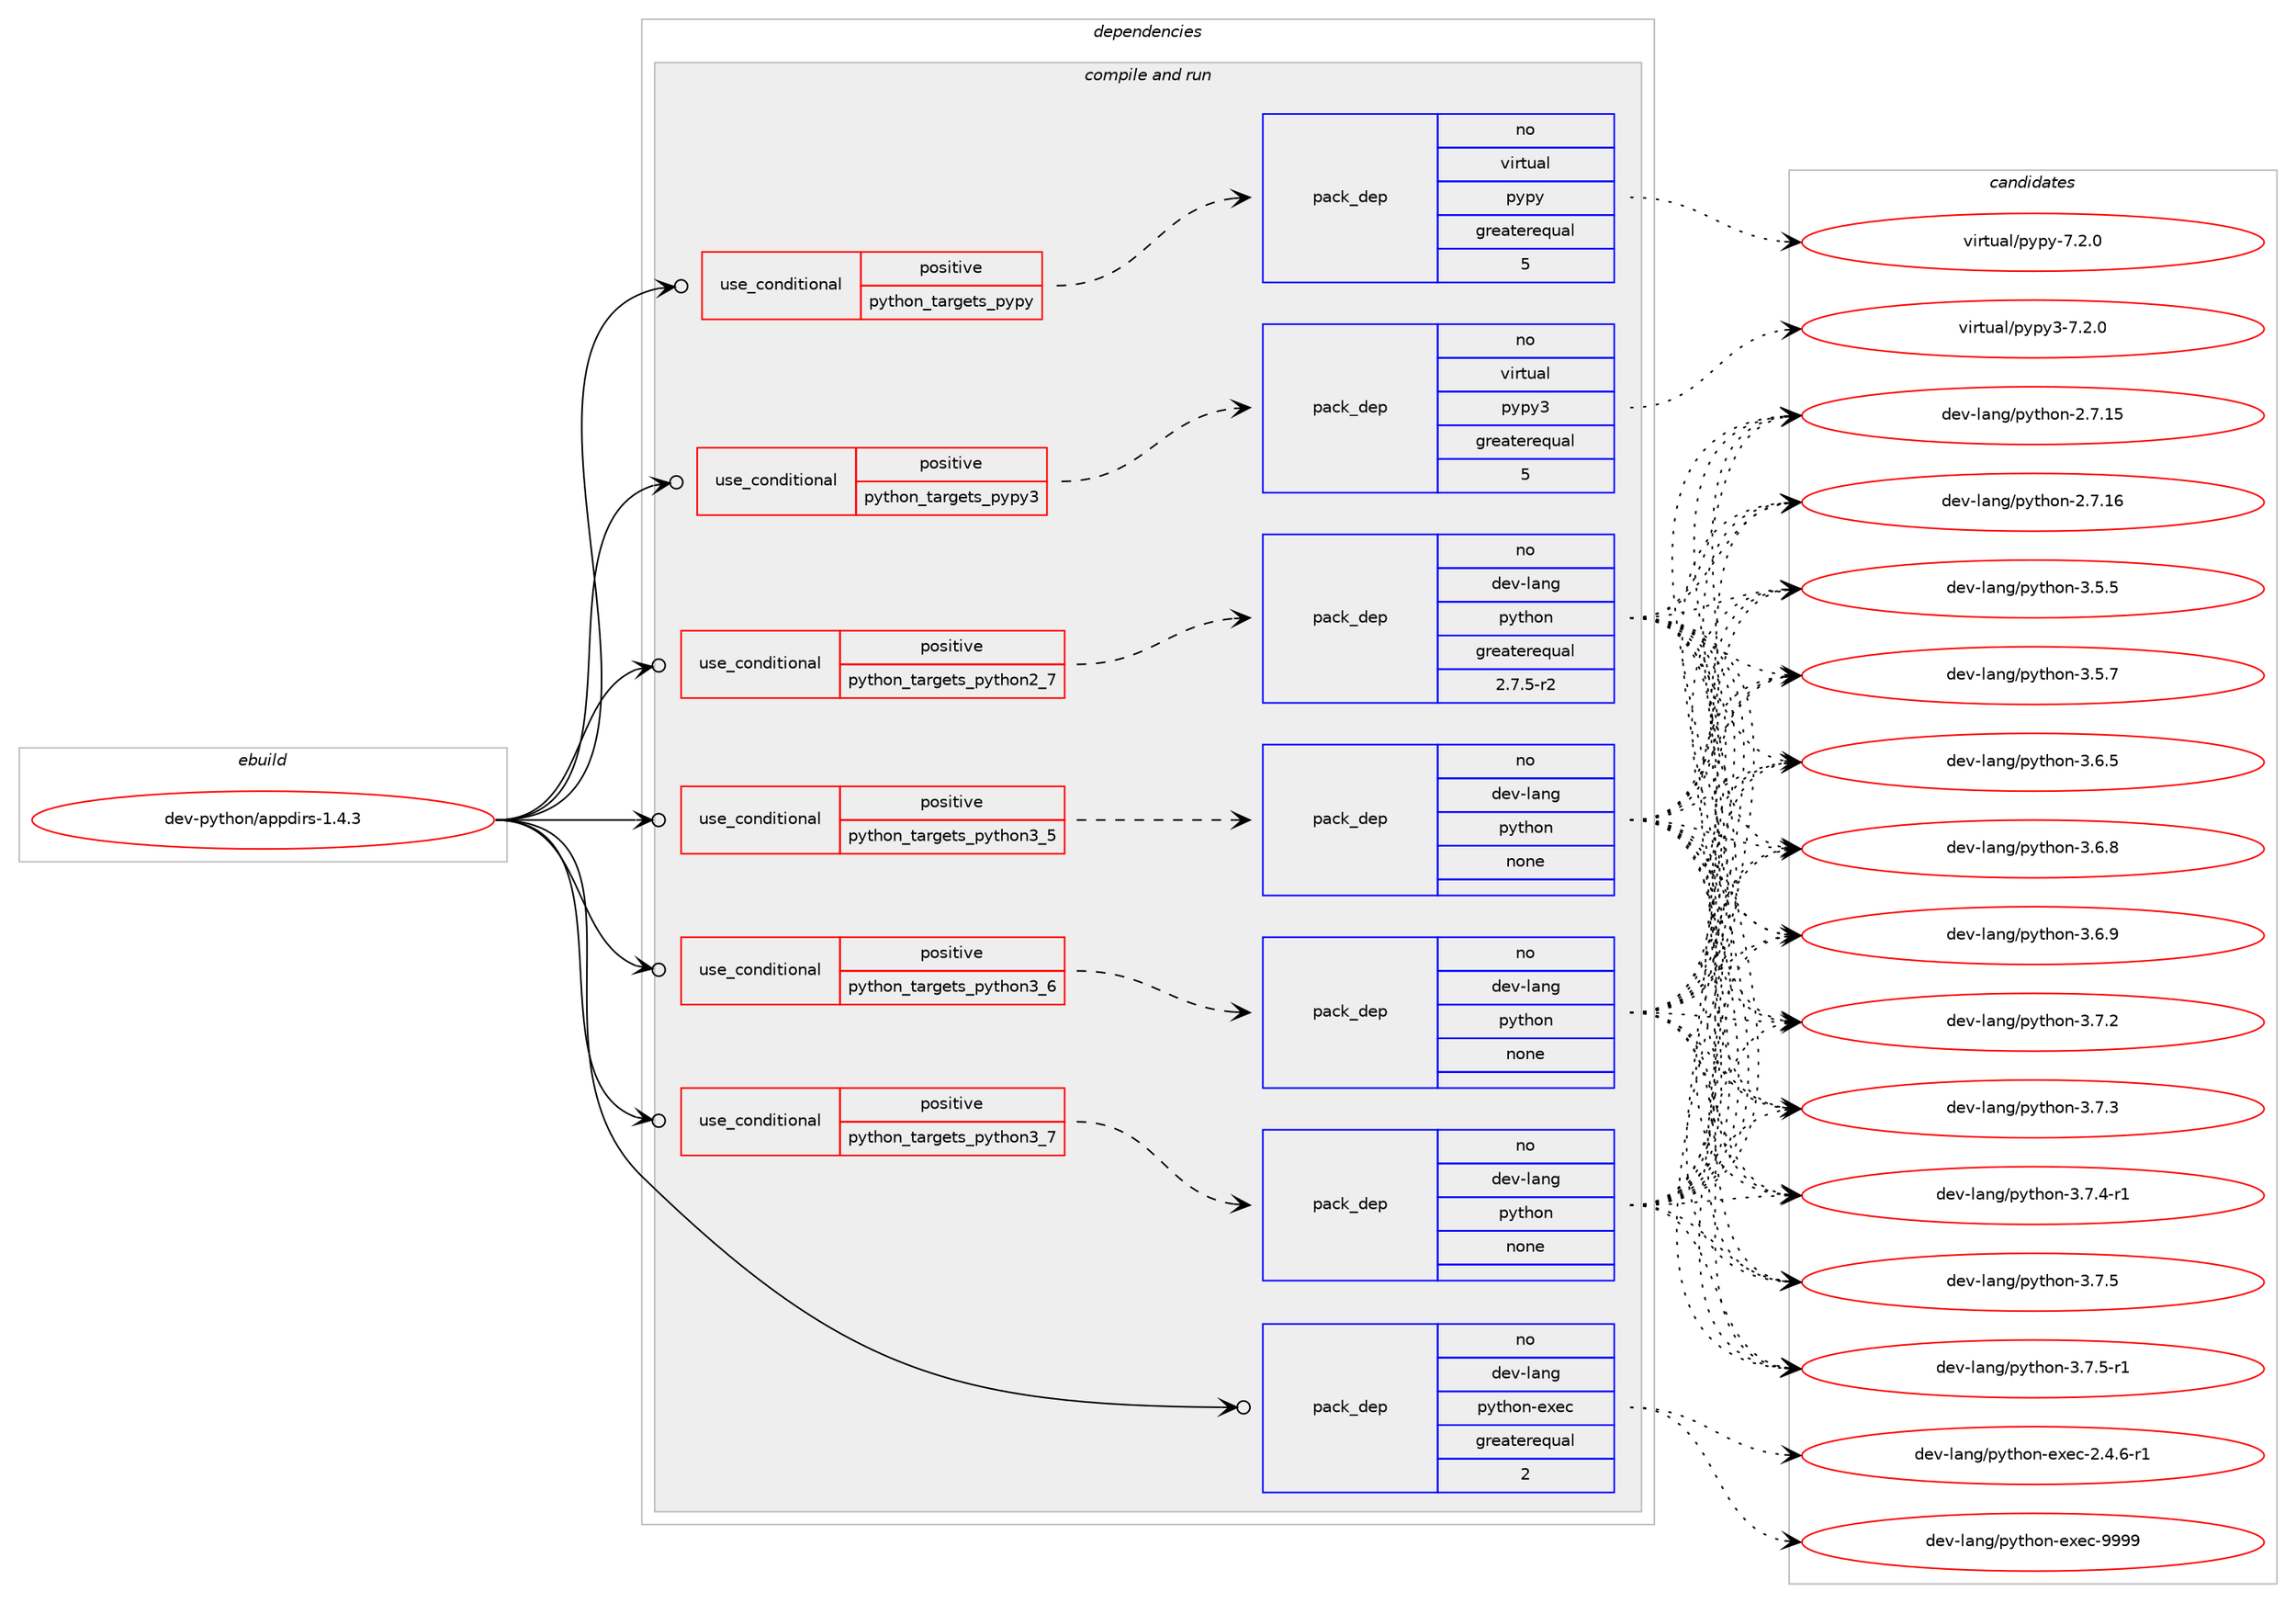 digraph prolog {

# *************
# Graph options
# *************

newrank=true;
concentrate=true;
compound=true;
graph [rankdir=LR,fontname=Helvetica,fontsize=10,ranksep=1.5];#, ranksep=2.5, nodesep=0.2];
edge  [arrowhead=vee];
node  [fontname=Helvetica,fontsize=10];

# **********
# The ebuild
# **********

subgraph cluster_leftcol {
color=gray;
rank=same;
label=<<i>ebuild</i>>;
id [label="dev-python/appdirs-1.4.3", color=red, width=4, href="../dev-python/appdirs-1.4.3.svg"];
}

# ****************
# The dependencies
# ****************

subgraph cluster_midcol {
color=gray;
label=<<i>dependencies</i>>;
subgraph cluster_compile {
fillcolor="#eeeeee";
style=filled;
label=<<i>compile</i>>;
}
subgraph cluster_compileandrun {
fillcolor="#eeeeee";
style=filled;
label=<<i>compile and run</i>>;
subgraph cond136175 {
dependency594339 [label=<<TABLE BORDER="0" CELLBORDER="1" CELLSPACING="0" CELLPADDING="4"><TR><TD ROWSPAN="3" CELLPADDING="10">use_conditional</TD></TR><TR><TD>positive</TD></TR><TR><TD>python_targets_pypy</TD></TR></TABLE>>, shape=none, color=red];
subgraph pack446392 {
dependency594340 [label=<<TABLE BORDER="0" CELLBORDER="1" CELLSPACING="0" CELLPADDING="4" WIDTH="220"><TR><TD ROWSPAN="6" CELLPADDING="30">pack_dep</TD></TR><TR><TD WIDTH="110">no</TD></TR><TR><TD>virtual</TD></TR><TR><TD>pypy</TD></TR><TR><TD>greaterequal</TD></TR><TR><TD>5</TD></TR></TABLE>>, shape=none, color=blue];
}
dependency594339:e -> dependency594340:w [weight=20,style="dashed",arrowhead="vee"];
}
id:e -> dependency594339:w [weight=20,style="solid",arrowhead="odotvee"];
subgraph cond136176 {
dependency594341 [label=<<TABLE BORDER="0" CELLBORDER="1" CELLSPACING="0" CELLPADDING="4"><TR><TD ROWSPAN="3" CELLPADDING="10">use_conditional</TD></TR><TR><TD>positive</TD></TR><TR><TD>python_targets_pypy3</TD></TR></TABLE>>, shape=none, color=red];
subgraph pack446393 {
dependency594342 [label=<<TABLE BORDER="0" CELLBORDER="1" CELLSPACING="0" CELLPADDING="4" WIDTH="220"><TR><TD ROWSPAN="6" CELLPADDING="30">pack_dep</TD></TR><TR><TD WIDTH="110">no</TD></TR><TR><TD>virtual</TD></TR><TR><TD>pypy3</TD></TR><TR><TD>greaterequal</TD></TR><TR><TD>5</TD></TR></TABLE>>, shape=none, color=blue];
}
dependency594341:e -> dependency594342:w [weight=20,style="dashed",arrowhead="vee"];
}
id:e -> dependency594341:w [weight=20,style="solid",arrowhead="odotvee"];
subgraph cond136177 {
dependency594343 [label=<<TABLE BORDER="0" CELLBORDER="1" CELLSPACING="0" CELLPADDING="4"><TR><TD ROWSPAN="3" CELLPADDING="10">use_conditional</TD></TR><TR><TD>positive</TD></TR><TR><TD>python_targets_python2_7</TD></TR></TABLE>>, shape=none, color=red];
subgraph pack446394 {
dependency594344 [label=<<TABLE BORDER="0" CELLBORDER="1" CELLSPACING="0" CELLPADDING="4" WIDTH="220"><TR><TD ROWSPAN="6" CELLPADDING="30">pack_dep</TD></TR><TR><TD WIDTH="110">no</TD></TR><TR><TD>dev-lang</TD></TR><TR><TD>python</TD></TR><TR><TD>greaterequal</TD></TR><TR><TD>2.7.5-r2</TD></TR></TABLE>>, shape=none, color=blue];
}
dependency594343:e -> dependency594344:w [weight=20,style="dashed",arrowhead="vee"];
}
id:e -> dependency594343:w [weight=20,style="solid",arrowhead="odotvee"];
subgraph cond136178 {
dependency594345 [label=<<TABLE BORDER="0" CELLBORDER="1" CELLSPACING="0" CELLPADDING="4"><TR><TD ROWSPAN="3" CELLPADDING="10">use_conditional</TD></TR><TR><TD>positive</TD></TR><TR><TD>python_targets_python3_5</TD></TR></TABLE>>, shape=none, color=red];
subgraph pack446395 {
dependency594346 [label=<<TABLE BORDER="0" CELLBORDER="1" CELLSPACING="0" CELLPADDING="4" WIDTH="220"><TR><TD ROWSPAN="6" CELLPADDING="30">pack_dep</TD></TR><TR><TD WIDTH="110">no</TD></TR><TR><TD>dev-lang</TD></TR><TR><TD>python</TD></TR><TR><TD>none</TD></TR><TR><TD></TD></TR></TABLE>>, shape=none, color=blue];
}
dependency594345:e -> dependency594346:w [weight=20,style="dashed",arrowhead="vee"];
}
id:e -> dependency594345:w [weight=20,style="solid",arrowhead="odotvee"];
subgraph cond136179 {
dependency594347 [label=<<TABLE BORDER="0" CELLBORDER="1" CELLSPACING="0" CELLPADDING="4"><TR><TD ROWSPAN="3" CELLPADDING="10">use_conditional</TD></TR><TR><TD>positive</TD></TR><TR><TD>python_targets_python3_6</TD></TR></TABLE>>, shape=none, color=red];
subgraph pack446396 {
dependency594348 [label=<<TABLE BORDER="0" CELLBORDER="1" CELLSPACING="0" CELLPADDING="4" WIDTH="220"><TR><TD ROWSPAN="6" CELLPADDING="30">pack_dep</TD></TR><TR><TD WIDTH="110">no</TD></TR><TR><TD>dev-lang</TD></TR><TR><TD>python</TD></TR><TR><TD>none</TD></TR><TR><TD></TD></TR></TABLE>>, shape=none, color=blue];
}
dependency594347:e -> dependency594348:w [weight=20,style="dashed",arrowhead="vee"];
}
id:e -> dependency594347:w [weight=20,style="solid",arrowhead="odotvee"];
subgraph cond136180 {
dependency594349 [label=<<TABLE BORDER="0" CELLBORDER="1" CELLSPACING="0" CELLPADDING="4"><TR><TD ROWSPAN="3" CELLPADDING="10">use_conditional</TD></TR><TR><TD>positive</TD></TR><TR><TD>python_targets_python3_7</TD></TR></TABLE>>, shape=none, color=red];
subgraph pack446397 {
dependency594350 [label=<<TABLE BORDER="0" CELLBORDER="1" CELLSPACING="0" CELLPADDING="4" WIDTH="220"><TR><TD ROWSPAN="6" CELLPADDING="30">pack_dep</TD></TR><TR><TD WIDTH="110">no</TD></TR><TR><TD>dev-lang</TD></TR><TR><TD>python</TD></TR><TR><TD>none</TD></TR><TR><TD></TD></TR></TABLE>>, shape=none, color=blue];
}
dependency594349:e -> dependency594350:w [weight=20,style="dashed",arrowhead="vee"];
}
id:e -> dependency594349:w [weight=20,style="solid",arrowhead="odotvee"];
subgraph pack446398 {
dependency594351 [label=<<TABLE BORDER="0" CELLBORDER="1" CELLSPACING="0" CELLPADDING="4" WIDTH="220"><TR><TD ROWSPAN="6" CELLPADDING="30">pack_dep</TD></TR><TR><TD WIDTH="110">no</TD></TR><TR><TD>dev-lang</TD></TR><TR><TD>python-exec</TD></TR><TR><TD>greaterequal</TD></TR><TR><TD>2</TD></TR></TABLE>>, shape=none, color=blue];
}
id:e -> dependency594351:w [weight=20,style="solid",arrowhead="odotvee"];
}
subgraph cluster_run {
fillcolor="#eeeeee";
style=filled;
label=<<i>run</i>>;
}
}

# **************
# The candidates
# **************

subgraph cluster_choices {
rank=same;
color=gray;
label=<<i>candidates</i>>;

subgraph choice446392 {
color=black;
nodesep=1;
choice1181051141161179710847112121112121455546504648 [label="virtual/pypy-7.2.0", color=red, width=4,href="../virtual/pypy-7.2.0.svg"];
dependency594340:e -> choice1181051141161179710847112121112121455546504648:w [style=dotted,weight="100"];
}
subgraph choice446393 {
color=black;
nodesep=1;
choice118105114116117971084711212111212151455546504648 [label="virtual/pypy3-7.2.0", color=red, width=4,href="../virtual/pypy3-7.2.0.svg"];
dependency594342:e -> choice118105114116117971084711212111212151455546504648:w [style=dotted,weight="100"];
}
subgraph choice446394 {
color=black;
nodesep=1;
choice10010111845108971101034711212111610411111045504655464953 [label="dev-lang/python-2.7.15", color=red, width=4,href="../dev-lang/python-2.7.15.svg"];
choice10010111845108971101034711212111610411111045504655464954 [label="dev-lang/python-2.7.16", color=red, width=4,href="../dev-lang/python-2.7.16.svg"];
choice100101118451089711010347112121116104111110455146534653 [label="dev-lang/python-3.5.5", color=red, width=4,href="../dev-lang/python-3.5.5.svg"];
choice100101118451089711010347112121116104111110455146534655 [label="dev-lang/python-3.5.7", color=red, width=4,href="../dev-lang/python-3.5.7.svg"];
choice100101118451089711010347112121116104111110455146544653 [label="dev-lang/python-3.6.5", color=red, width=4,href="../dev-lang/python-3.6.5.svg"];
choice100101118451089711010347112121116104111110455146544656 [label="dev-lang/python-3.6.8", color=red, width=4,href="../dev-lang/python-3.6.8.svg"];
choice100101118451089711010347112121116104111110455146544657 [label="dev-lang/python-3.6.9", color=red, width=4,href="../dev-lang/python-3.6.9.svg"];
choice100101118451089711010347112121116104111110455146554650 [label="dev-lang/python-3.7.2", color=red, width=4,href="../dev-lang/python-3.7.2.svg"];
choice100101118451089711010347112121116104111110455146554651 [label="dev-lang/python-3.7.3", color=red, width=4,href="../dev-lang/python-3.7.3.svg"];
choice1001011184510897110103471121211161041111104551465546524511449 [label="dev-lang/python-3.7.4-r1", color=red, width=4,href="../dev-lang/python-3.7.4-r1.svg"];
choice100101118451089711010347112121116104111110455146554653 [label="dev-lang/python-3.7.5", color=red, width=4,href="../dev-lang/python-3.7.5.svg"];
choice1001011184510897110103471121211161041111104551465546534511449 [label="dev-lang/python-3.7.5-r1", color=red, width=4,href="../dev-lang/python-3.7.5-r1.svg"];
dependency594344:e -> choice10010111845108971101034711212111610411111045504655464953:w [style=dotted,weight="100"];
dependency594344:e -> choice10010111845108971101034711212111610411111045504655464954:w [style=dotted,weight="100"];
dependency594344:e -> choice100101118451089711010347112121116104111110455146534653:w [style=dotted,weight="100"];
dependency594344:e -> choice100101118451089711010347112121116104111110455146534655:w [style=dotted,weight="100"];
dependency594344:e -> choice100101118451089711010347112121116104111110455146544653:w [style=dotted,weight="100"];
dependency594344:e -> choice100101118451089711010347112121116104111110455146544656:w [style=dotted,weight="100"];
dependency594344:e -> choice100101118451089711010347112121116104111110455146544657:w [style=dotted,weight="100"];
dependency594344:e -> choice100101118451089711010347112121116104111110455146554650:w [style=dotted,weight="100"];
dependency594344:e -> choice100101118451089711010347112121116104111110455146554651:w [style=dotted,weight="100"];
dependency594344:e -> choice1001011184510897110103471121211161041111104551465546524511449:w [style=dotted,weight="100"];
dependency594344:e -> choice100101118451089711010347112121116104111110455146554653:w [style=dotted,weight="100"];
dependency594344:e -> choice1001011184510897110103471121211161041111104551465546534511449:w [style=dotted,weight="100"];
}
subgraph choice446395 {
color=black;
nodesep=1;
choice10010111845108971101034711212111610411111045504655464953 [label="dev-lang/python-2.7.15", color=red, width=4,href="../dev-lang/python-2.7.15.svg"];
choice10010111845108971101034711212111610411111045504655464954 [label="dev-lang/python-2.7.16", color=red, width=4,href="../dev-lang/python-2.7.16.svg"];
choice100101118451089711010347112121116104111110455146534653 [label="dev-lang/python-3.5.5", color=red, width=4,href="../dev-lang/python-3.5.5.svg"];
choice100101118451089711010347112121116104111110455146534655 [label="dev-lang/python-3.5.7", color=red, width=4,href="../dev-lang/python-3.5.7.svg"];
choice100101118451089711010347112121116104111110455146544653 [label="dev-lang/python-3.6.5", color=red, width=4,href="../dev-lang/python-3.6.5.svg"];
choice100101118451089711010347112121116104111110455146544656 [label="dev-lang/python-3.6.8", color=red, width=4,href="../dev-lang/python-3.6.8.svg"];
choice100101118451089711010347112121116104111110455146544657 [label="dev-lang/python-3.6.9", color=red, width=4,href="../dev-lang/python-3.6.9.svg"];
choice100101118451089711010347112121116104111110455146554650 [label="dev-lang/python-3.7.2", color=red, width=4,href="../dev-lang/python-3.7.2.svg"];
choice100101118451089711010347112121116104111110455146554651 [label="dev-lang/python-3.7.3", color=red, width=4,href="../dev-lang/python-3.7.3.svg"];
choice1001011184510897110103471121211161041111104551465546524511449 [label="dev-lang/python-3.7.4-r1", color=red, width=4,href="../dev-lang/python-3.7.4-r1.svg"];
choice100101118451089711010347112121116104111110455146554653 [label="dev-lang/python-3.7.5", color=red, width=4,href="../dev-lang/python-3.7.5.svg"];
choice1001011184510897110103471121211161041111104551465546534511449 [label="dev-lang/python-3.7.5-r1", color=red, width=4,href="../dev-lang/python-3.7.5-r1.svg"];
dependency594346:e -> choice10010111845108971101034711212111610411111045504655464953:w [style=dotted,weight="100"];
dependency594346:e -> choice10010111845108971101034711212111610411111045504655464954:w [style=dotted,weight="100"];
dependency594346:e -> choice100101118451089711010347112121116104111110455146534653:w [style=dotted,weight="100"];
dependency594346:e -> choice100101118451089711010347112121116104111110455146534655:w [style=dotted,weight="100"];
dependency594346:e -> choice100101118451089711010347112121116104111110455146544653:w [style=dotted,weight="100"];
dependency594346:e -> choice100101118451089711010347112121116104111110455146544656:w [style=dotted,weight="100"];
dependency594346:e -> choice100101118451089711010347112121116104111110455146544657:w [style=dotted,weight="100"];
dependency594346:e -> choice100101118451089711010347112121116104111110455146554650:w [style=dotted,weight="100"];
dependency594346:e -> choice100101118451089711010347112121116104111110455146554651:w [style=dotted,weight="100"];
dependency594346:e -> choice1001011184510897110103471121211161041111104551465546524511449:w [style=dotted,weight="100"];
dependency594346:e -> choice100101118451089711010347112121116104111110455146554653:w [style=dotted,weight="100"];
dependency594346:e -> choice1001011184510897110103471121211161041111104551465546534511449:w [style=dotted,weight="100"];
}
subgraph choice446396 {
color=black;
nodesep=1;
choice10010111845108971101034711212111610411111045504655464953 [label="dev-lang/python-2.7.15", color=red, width=4,href="../dev-lang/python-2.7.15.svg"];
choice10010111845108971101034711212111610411111045504655464954 [label="dev-lang/python-2.7.16", color=red, width=4,href="../dev-lang/python-2.7.16.svg"];
choice100101118451089711010347112121116104111110455146534653 [label="dev-lang/python-3.5.5", color=red, width=4,href="../dev-lang/python-3.5.5.svg"];
choice100101118451089711010347112121116104111110455146534655 [label="dev-lang/python-3.5.7", color=red, width=4,href="../dev-lang/python-3.5.7.svg"];
choice100101118451089711010347112121116104111110455146544653 [label="dev-lang/python-3.6.5", color=red, width=4,href="../dev-lang/python-3.6.5.svg"];
choice100101118451089711010347112121116104111110455146544656 [label="dev-lang/python-3.6.8", color=red, width=4,href="../dev-lang/python-3.6.8.svg"];
choice100101118451089711010347112121116104111110455146544657 [label="dev-lang/python-3.6.9", color=red, width=4,href="../dev-lang/python-3.6.9.svg"];
choice100101118451089711010347112121116104111110455146554650 [label="dev-lang/python-3.7.2", color=red, width=4,href="../dev-lang/python-3.7.2.svg"];
choice100101118451089711010347112121116104111110455146554651 [label="dev-lang/python-3.7.3", color=red, width=4,href="../dev-lang/python-3.7.3.svg"];
choice1001011184510897110103471121211161041111104551465546524511449 [label="dev-lang/python-3.7.4-r1", color=red, width=4,href="../dev-lang/python-3.7.4-r1.svg"];
choice100101118451089711010347112121116104111110455146554653 [label="dev-lang/python-3.7.5", color=red, width=4,href="../dev-lang/python-3.7.5.svg"];
choice1001011184510897110103471121211161041111104551465546534511449 [label="dev-lang/python-3.7.5-r1", color=red, width=4,href="../dev-lang/python-3.7.5-r1.svg"];
dependency594348:e -> choice10010111845108971101034711212111610411111045504655464953:w [style=dotted,weight="100"];
dependency594348:e -> choice10010111845108971101034711212111610411111045504655464954:w [style=dotted,weight="100"];
dependency594348:e -> choice100101118451089711010347112121116104111110455146534653:w [style=dotted,weight="100"];
dependency594348:e -> choice100101118451089711010347112121116104111110455146534655:w [style=dotted,weight="100"];
dependency594348:e -> choice100101118451089711010347112121116104111110455146544653:w [style=dotted,weight="100"];
dependency594348:e -> choice100101118451089711010347112121116104111110455146544656:w [style=dotted,weight="100"];
dependency594348:e -> choice100101118451089711010347112121116104111110455146544657:w [style=dotted,weight="100"];
dependency594348:e -> choice100101118451089711010347112121116104111110455146554650:w [style=dotted,weight="100"];
dependency594348:e -> choice100101118451089711010347112121116104111110455146554651:w [style=dotted,weight="100"];
dependency594348:e -> choice1001011184510897110103471121211161041111104551465546524511449:w [style=dotted,weight="100"];
dependency594348:e -> choice100101118451089711010347112121116104111110455146554653:w [style=dotted,weight="100"];
dependency594348:e -> choice1001011184510897110103471121211161041111104551465546534511449:w [style=dotted,weight="100"];
}
subgraph choice446397 {
color=black;
nodesep=1;
choice10010111845108971101034711212111610411111045504655464953 [label="dev-lang/python-2.7.15", color=red, width=4,href="../dev-lang/python-2.7.15.svg"];
choice10010111845108971101034711212111610411111045504655464954 [label="dev-lang/python-2.7.16", color=red, width=4,href="../dev-lang/python-2.7.16.svg"];
choice100101118451089711010347112121116104111110455146534653 [label="dev-lang/python-3.5.5", color=red, width=4,href="../dev-lang/python-3.5.5.svg"];
choice100101118451089711010347112121116104111110455146534655 [label="dev-lang/python-3.5.7", color=red, width=4,href="../dev-lang/python-3.5.7.svg"];
choice100101118451089711010347112121116104111110455146544653 [label="dev-lang/python-3.6.5", color=red, width=4,href="../dev-lang/python-3.6.5.svg"];
choice100101118451089711010347112121116104111110455146544656 [label="dev-lang/python-3.6.8", color=red, width=4,href="../dev-lang/python-3.6.8.svg"];
choice100101118451089711010347112121116104111110455146544657 [label="dev-lang/python-3.6.9", color=red, width=4,href="../dev-lang/python-3.6.9.svg"];
choice100101118451089711010347112121116104111110455146554650 [label="dev-lang/python-3.7.2", color=red, width=4,href="../dev-lang/python-3.7.2.svg"];
choice100101118451089711010347112121116104111110455146554651 [label="dev-lang/python-3.7.3", color=red, width=4,href="../dev-lang/python-3.7.3.svg"];
choice1001011184510897110103471121211161041111104551465546524511449 [label="dev-lang/python-3.7.4-r1", color=red, width=4,href="../dev-lang/python-3.7.4-r1.svg"];
choice100101118451089711010347112121116104111110455146554653 [label="dev-lang/python-3.7.5", color=red, width=4,href="../dev-lang/python-3.7.5.svg"];
choice1001011184510897110103471121211161041111104551465546534511449 [label="dev-lang/python-3.7.5-r1", color=red, width=4,href="../dev-lang/python-3.7.5-r1.svg"];
dependency594350:e -> choice10010111845108971101034711212111610411111045504655464953:w [style=dotted,weight="100"];
dependency594350:e -> choice10010111845108971101034711212111610411111045504655464954:w [style=dotted,weight="100"];
dependency594350:e -> choice100101118451089711010347112121116104111110455146534653:w [style=dotted,weight="100"];
dependency594350:e -> choice100101118451089711010347112121116104111110455146534655:w [style=dotted,weight="100"];
dependency594350:e -> choice100101118451089711010347112121116104111110455146544653:w [style=dotted,weight="100"];
dependency594350:e -> choice100101118451089711010347112121116104111110455146544656:w [style=dotted,weight="100"];
dependency594350:e -> choice100101118451089711010347112121116104111110455146544657:w [style=dotted,weight="100"];
dependency594350:e -> choice100101118451089711010347112121116104111110455146554650:w [style=dotted,weight="100"];
dependency594350:e -> choice100101118451089711010347112121116104111110455146554651:w [style=dotted,weight="100"];
dependency594350:e -> choice1001011184510897110103471121211161041111104551465546524511449:w [style=dotted,weight="100"];
dependency594350:e -> choice100101118451089711010347112121116104111110455146554653:w [style=dotted,weight="100"];
dependency594350:e -> choice1001011184510897110103471121211161041111104551465546534511449:w [style=dotted,weight="100"];
}
subgraph choice446398 {
color=black;
nodesep=1;
choice10010111845108971101034711212111610411111045101120101994550465246544511449 [label="dev-lang/python-exec-2.4.6-r1", color=red, width=4,href="../dev-lang/python-exec-2.4.6-r1.svg"];
choice10010111845108971101034711212111610411111045101120101994557575757 [label="dev-lang/python-exec-9999", color=red, width=4,href="../dev-lang/python-exec-9999.svg"];
dependency594351:e -> choice10010111845108971101034711212111610411111045101120101994550465246544511449:w [style=dotted,weight="100"];
dependency594351:e -> choice10010111845108971101034711212111610411111045101120101994557575757:w [style=dotted,weight="100"];
}
}

}
